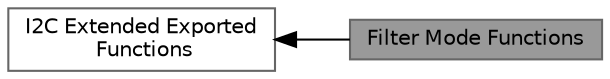 digraph "Filter Mode Functions"
{
 // LATEX_PDF_SIZE
  bgcolor="transparent";
  edge [fontname=Helvetica,fontsize=10,labelfontname=Helvetica,labelfontsize=10];
  node [fontname=Helvetica,fontsize=10,shape=box,height=0.2,width=0.4];
  rankdir=LR;
  Node2 [id="Node000002",label="I2C Extended Exported\l Functions",height=0.2,width=0.4,color="grey40", fillcolor="white", style="filled",URL="$group___i2_c_ex___exported___functions.html",tooltip=" "];
  Node1 [id="Node000001",label="Filter Mode Functions",height=0.2,width=0.4,color="gray40", fillcolor="grey60", style="filled", fontcolor="black",tooltip=" "];
  Node2->Node1 [shape=plaintext, dir="back", style="solid"];
}
